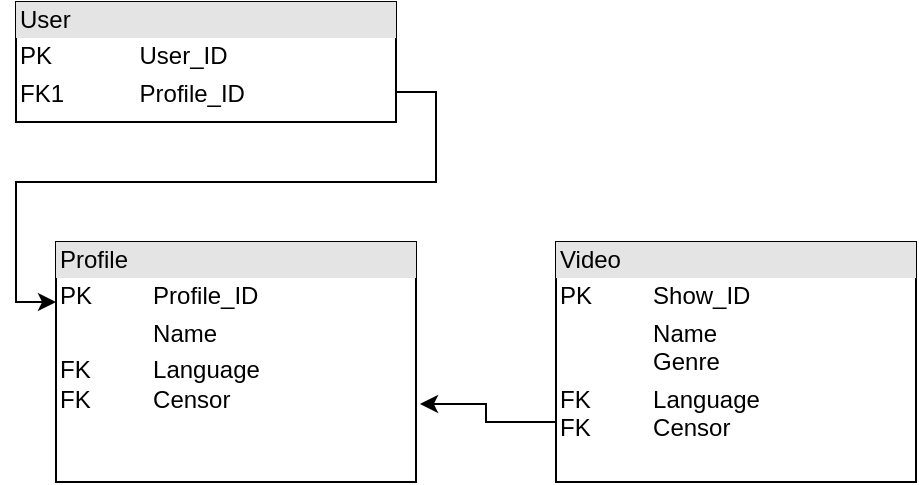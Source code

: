 <mxfile version="20.2.6" type="device"><diagram id="Wo95T9uvyriud7YiKREs" name="페이지-1"><mxGraphModel dx="2062" dy="1122" grid="1" gridSize="10" guides="1" tooltips="1" connect="1" arrows="1" fold="1" page="1" pageScale="1" pageWidth="827" pageHeight="1169" math="0" shadow="0"><root><mxCell id="0"/><mxCell id="1" parent="0"/><mxCell id="sPz-kT-JTigOpeP49SJo-4" style="edgeStyle=orthogonalEdgeStyle;rounded=0;orthogonalLoop=1;jettySize=auto;html=1;exitX=1;exitY=0.75;exitDx=0;exitDy=0;entryX=0;entryY=0.25;entryDx=0;entryDy=0;" edge="1" parent="1" source="sPz-kT-JTigOpeP49SJo-1" target="sPz-kT-JTigOpeP49SJo-3"><mxGeometry relative="1" as="geometry"/></mxCell><mxCell id="sPz-kT-JTigOpeP49SJo-1" value="&lt;div style=&quot;box-sizing:border-box;width:100%;background:#e4e4e4;padding:2px;&quot;&gt;User&lt;/div&gt;&lt;table style=&quot;width:100%;font-size:1em;&quot; cellpadding=&quot;2&quot; cellspacing=&quot;0&quot;&gt;&lt;tbody&gt;&lt;tr&gt;&lt;td&gt;PK&lt;/td&gt;&lt;td&gt;User_ID&lt;/td&gt;&lt;/tr&gt;&lt;tr&gt;&lt;td&gt;FK1&lt;/td&gt;&lt;td&gt;Profile_ID&lt;/td&gt;&lt;/tr&gt;&lt;tr&gt;&lt;td&gt;&lt;/td&gt;&lt;td&gt;&lt;br&gt;&lt;/td&gt;&lt;/tr&gt;&lt;/tbody&gt;&lt;/table&gt;" style="verticalAlign=top;align=left;overflow=fill;html=1;" vertex="1" parent="1"><mxGeometry x="40" y="40" width="190" height="60" as="geometry"/></mxCell><mxCell id="sPz-kT-JTigOpeP49SJo-3" value="&lt;div style=&quot;box-sizing:border-box;width:100%;background:#e4e4e4;padding:2px;&quot;&gt;Profile&lt;/div&gt;&lt;table style=&quot;width:100%;font-size:1em;&quot; cellpadding=&quot;2&quot; cellspacing=&quot;0&quot;&gt;&lt;tbody&gt;&lt;tr&gt;&lt;td&gt;PK&lt;/td&gt;&lt;td&gt;Profile_ID&lt;/td&gt;&lt;/tr&gt;&lt;tr&gt;&lt;td&gt;&lt;br&gt;&lt;/td&gt;&lt;td&gt;Name&lt;/td&gt;&lt;/tr&gt;&lt;tr&gt;&lt;td&gt;FK&lt;br&gt;FK&lt;/td&gt;&lt;td&gt;Language&lt;br&gt;Censor&lt;/td&gt;&lt;/tr&gt;&lt;/tbody&gt;&lt;/table&gt;" style="verticalAlign=top;align=left;overflow=fill;html=1;" vertex="1" parent="1"><mxGeometry x="60" y="160" width="180" height="120" as="geometry"/></mxCell><mxCell id="sPz-kT-JTigOpeP49SJo-6" style="edgeStyle=orthogonalEdgeStyle;rounded=0;orthogonalLoop=1;jettySize=auto;html=1;exitX=0;exitY=0.75;exitDx=0;exitDy=0;entryX=1.011;entryY=0.675;entryDx=0;entryDy=0;entryPerimeter=0;" edge="1" parent="1" source="sPz-kT-JTigOpeP49SJo-5" target="sPz-kT-JTigOpeP49SJo-3"><mxGeometry relative="1" as="geometry"/></mxCell><mxCell id="sPz-kT-JTigOpeP49SJo-5" value="&lt;div style=&quot;box-sizing:border-box;width:100%;background:#e4e4e4;padding:2px;&quot;&gt;Video&lt;/div&gt;&lt;table style=&quot;width:100%;font-size:1em;&quot; cellpadding=&quot;2&quot; cellspacing=&quot;0&quot;&gt;&lt;tbody&gt;&lt;tr&gt;&lt;td&gt;PK&lt;/td&gt;&lt;td&gt;Show_ID&lt;/td&gt;&lt;/tr&gt;&lt;tr&gt;&lt;td&gt;&lt;br&gt;&lt;/td&gt;&lt;td&gt;Name&lt;br&gt;Genre&lt;/td&gt;&lt;/tr&gt;&lt;tr&gt;&lt;td&gt;FK&lt;br&gt;FK&lt;/td&gt;&lt;td&gt;Language&lt;br&gt;Censor&lt;/td&gt;&lt;/tr&gt;&lt;/tbody&gt;&lt;/table&gt;" style="verticalAlign=top;align=left;overflow=fill;html=1;" vertex="1" parent="1"><mxGeometry x="310" y="160" width="180" height="120" as="geometry"/></mxCell></root></mxGraphModel></diagram></mxfile>